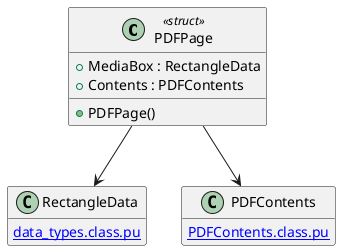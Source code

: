 @startuml PDFPage
hide empty members
class PDFPage<<struct>> {
	+MediaBox : RectangleData
	+Contents : PDFContents

	+PDFPage()
}
PDFPage --> RectangleData
PDFPage --> PDFContents

class RectangleData {
	[[data_types.class.pu]]
}
class PDFContents {
	[[PDFContents.class.pu]]
}

@enduml
